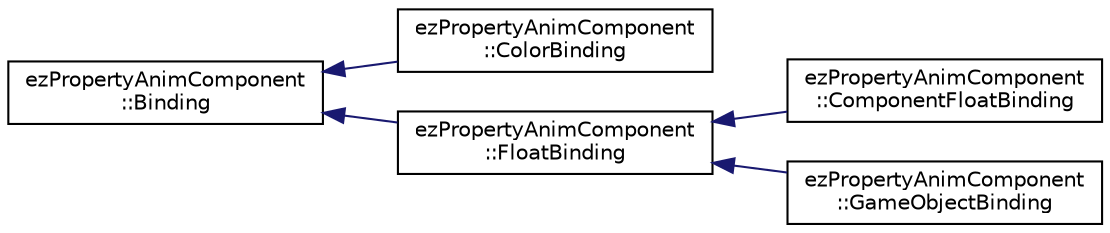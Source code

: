 digraph "Graphical Class Hierarchy"
{
 // LATEX_PDF_SIZE
  edge [fontname="Helvetica",fontsize="10",labelfontname="Helvetica",labelfontsize="10"];
  node [fontname="Helvetica",fontsize="10",shape=record];
  rankdir="LR";
  Node0 [label="ezPropertyAnimComponent\l::Binding",height=0.2,width=0.4,color="black", fillcolor="white", style="filled",URL="$d0/d01/structez_property_anim_component_1_1_binding.htm",tooltip=" "];
  Node0 -> Node1 [dir="back",color="midnightblue",fontsize="10",style="solid",fontname="Helvetica"];
  Node1 [label="ezPropertyAnimComponent\l::ColorBinding",height=0.2,width=0.4,color="black", fillcolor="white", style="filled",URL="$dc/d7a/structez_property_anim_component_1_1_color_binding.htm",tooltip=" "];
  Node0 -> Node2 [dir="back",color="midnightblue",fontsize="10",style="solid",fontname="Helvetica"];
  Node2 [label="ezPropertyAnimComponent\l::FloatBinding",height=0.2,width=0.4,color="black", fillcolor="white", style="filled",URL="$d1/d2c/structez_property_anim_component_1_1_float_binding.htm",tooltip=" "];
  Node2 -> Node3 [dir="back",color="midnightblue",fontsize="10",style="solid",fontname="Helvetica"];
  Node3 [label="ezPropertyAnimComponent\l::ComponentFloatBinding",height=0.2,width=0.4,color="black", fillcolor="white", style="filled",URL="$d9/d40/structez_property_anim_component_1_1_component_float_binding.htm",tooltip=" "];
  Node2 -> Node4 [dir="back",color="midnightblue",fontsize="10",style="solid",fontname="Helvetica"];
  Node4 [label="ezPropertyAnimComponent\l::GameObjectBinding",height=0.2,width=0.4,color="black", fillcolor="white", style="filled",URL="$da/d48/structez_property_anim_component_1_1_game_object_binding.htm",tooltip=" "];
}

